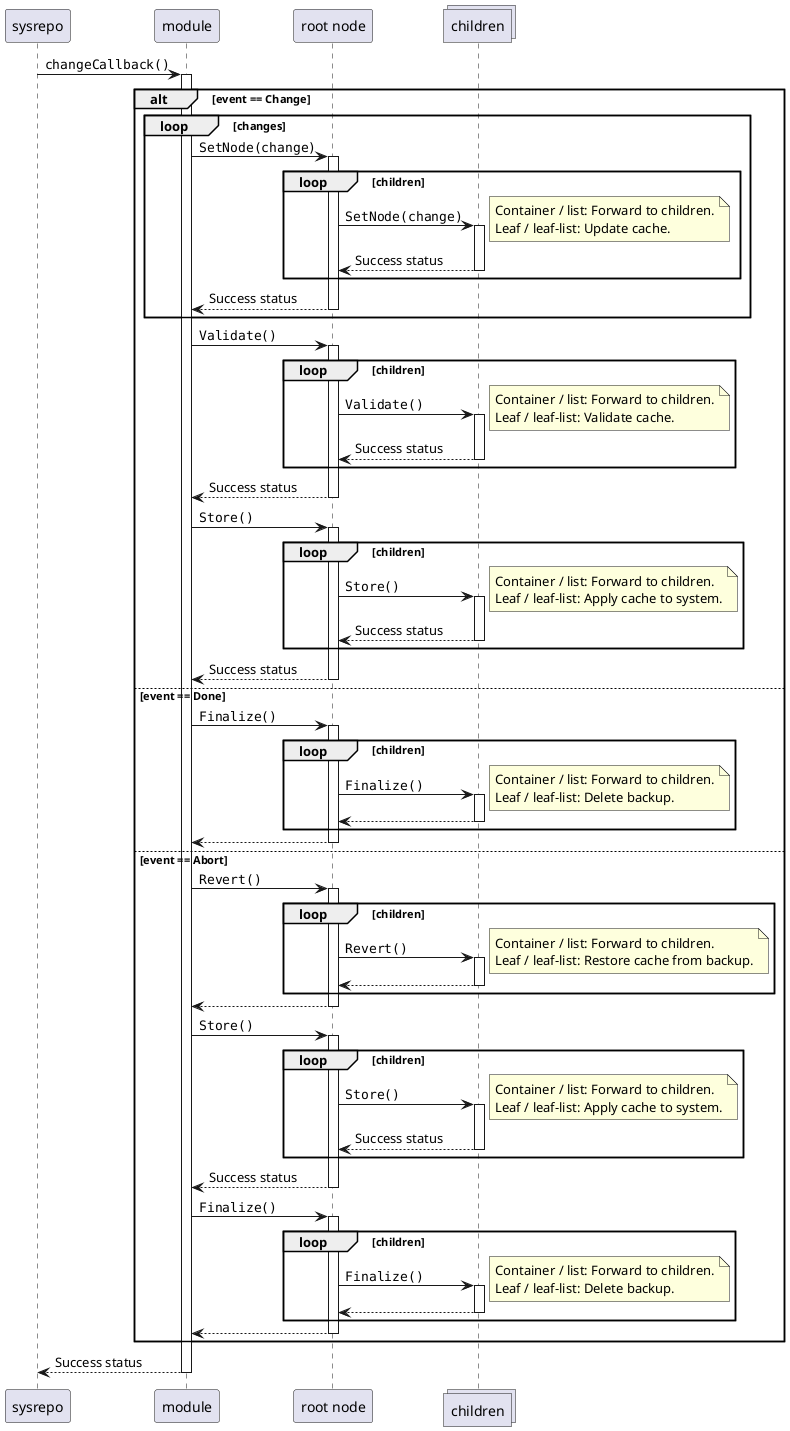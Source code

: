 @startuml

participant "sysrepo" as SYSREPO
participant "module" as MODULE
participant "root node" as ROOT
collections "children" as CHILDREN

SYSREPO -> MODULE: ""changeCallback()""

activate MODULE
    alt event == Change

        loop changes
            MODULE -> ROOT: ""SetNode(change)""
            activate ROOT
                loop children
                    ROOT -> CHILDREN: ""SetNode(change)""
                    activate CHILDREN
                    note right
                        Container / list: Forward to children.
                        Leaf / leaf-list: Update cache.
                    end note
                    CHILDREN --> ROOT: Success status
                    deactivate CHILDREN
                end
            ROOT --> MODULE: Success status
            deactivate ROOT
        end

        MODULE -> ROOT: ""Validate()""
        activate ROOT
            loop children
                ROOT -> CHILDREN: ""Validate()""
                activate CHILDREN
                note right
                    Container / list: Forward to children.
                    Leaf / leaf-list: Validate cache.
                end note
                CHILDREN --> ROOT: Success status
                deactivate CHILDREN
            end
        ROOT --> MODULE: Success status
        deactivate ROOT

        MODULE -> ROOT: ""Store()""
        activate ROOT
            loop children
                ROOT -> CHILDREN: ""Store()""
                activate CHILDREN
                note right
                    Container / list: Forward to children.
                    Leaf / leaf-list: Apply cache to system.
                end note
                CHILDREN --> ROOT: Success status
                deactivate CHILDREN
            end
        ROOT --> MODULE: Success status
        deactivate ROOT

    else event == Done

        MODULE -> ROOT: ""Finalize()""
        activate ROOT
            loop children
                ROOT -> CHILDREN: ""Finalize()""
                activate CHILDREN
                note right
                    Container / list: Forward to children.
                    Leaf / leaf-list: Delete backup.
                end note
                CHILDREN --> ROOT
                deactivate CHILDREN
            end
        ROOT --> MODULE
        deactivate ROOT

    else event == Abort

        MODULE -> ROOT: ""Revert()""
        activate ROOT
            loop children
                ROOT -> CHILDREN: ""Revert()""
                activate CHILDREN
                note right
                    Container / list: Forward to children.
                    Leaf / leaf-list: Restore cache from backup.
                end note
                CHILDREN --> ROOT
                deactivate CHILDREN
            end
        ROOT --> MODULE
        deactivate ROOT

        MODULE -> ROOT: ""Store()""
        activate ROOT
            loop children
                ROOT -> CHILDREN: ""Store()""
                activate CHILDREN
                note right
                    Container / list: Forward to children.
                    Leaf / leaf-list: Apply cache to system.
                end note
                CHILDREN --> ROOT: Success status
                deactivate CHILDREN
            end
        ROOT --> MODULE: Success status
        deactivate ROOT

        MODULE -> ROOT: ""Finalize()""
        activate ROOT
            loop children
                ROOT -> CHILDREN: ""Finalize()""
                activate CHILDREN
                note right
                    Container / list: Forward to children.
                    Leaf / leaf-list: Delete backup.
                end note
                CHILDREN --> ROOT
                deactivate CHILDREN
            end
        ROOT --> MODULE
        deactivate ROOT

    end
    MODULE --> SYSREPO: Success status
deactivate MODULE


@enduml